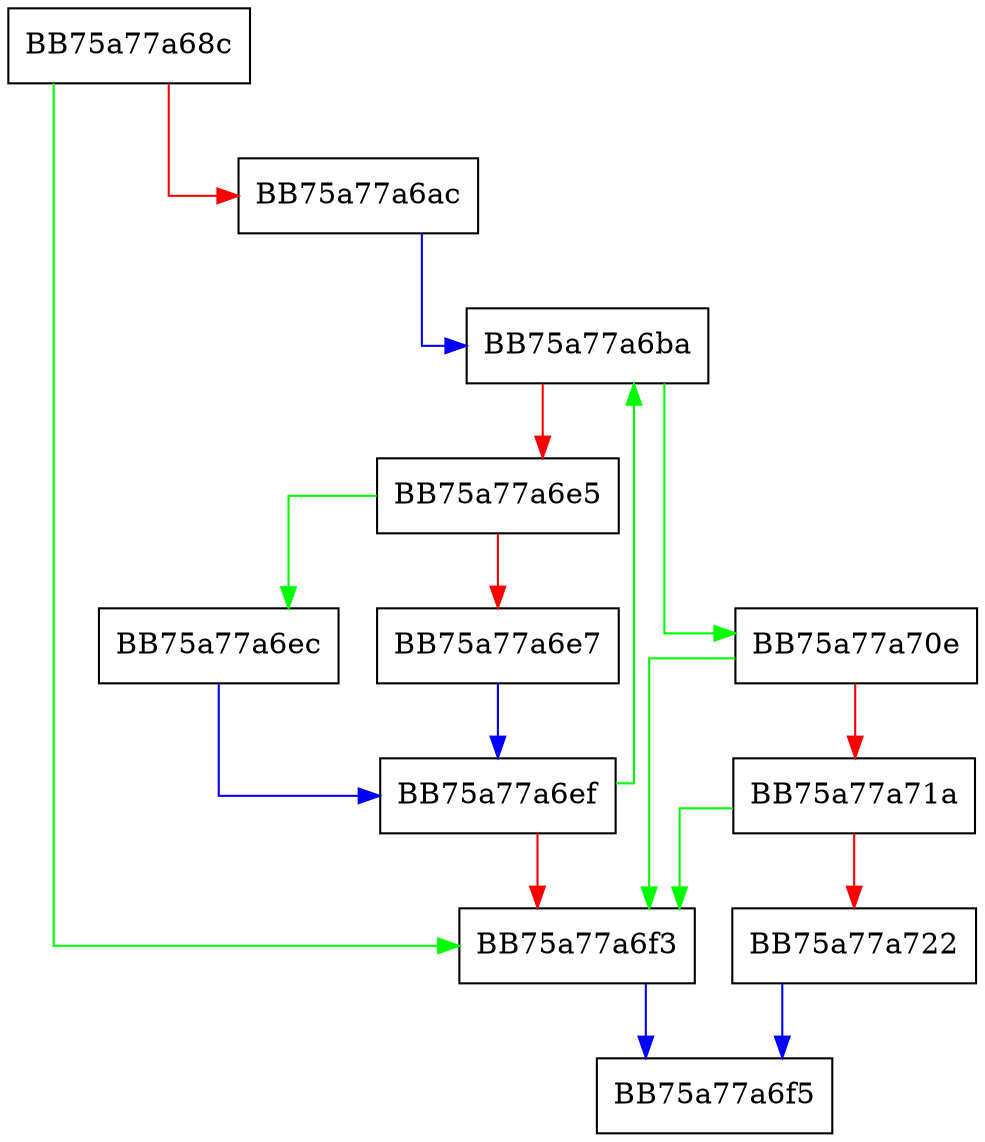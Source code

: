 digraph __acrt_DownlevelLocaleNameToLCID {
  node [shape="box"];
  graph [splines=ortho];
  BB75a77a68c -> BB75a77a6f3 [color="green"];
  BB75a77a68c -> BB75a77a6ac [color="red"];
  BB75a77a6ac -> BB75a77a6ba [color="blue"];
  BB75a77a6ba -> BB75a77a70e [color="green"];
  BB75a77a6ba -> BB75a77a6e5 [color="red"];
  BB75a77a6e5 -> BB75a77a6ec [color="green"];
  BB75a77a6e5 -> BB75a77a6e7 [color="red"];
  BB75a77a6e7 -> BB75a77a6ef [color="blue"];
  BB75a77a6ec -> BB75a77a6ef [color="blue"];
  BB75a77a6ef -> BB75a77a6ba [color="green"];
  BB75a77a6ef -> BB75a77a6f3 [color="red"];
  BB75a77a6f3 -> BB75a77a6f5 [color="blue"];
  BB75a77a70e -> BB75a77a6f3 [color="green"];
  BB75a77a70e -> BB75a77a71a [color="red"];
  BB75a77a71a -> BB75a77a6f3 [color="green"];
  BB75a77a71a -> BB75a77a722 [color="red"];
  BB75a77a722 -> BB75a77a6f5 [color="blue"];
}